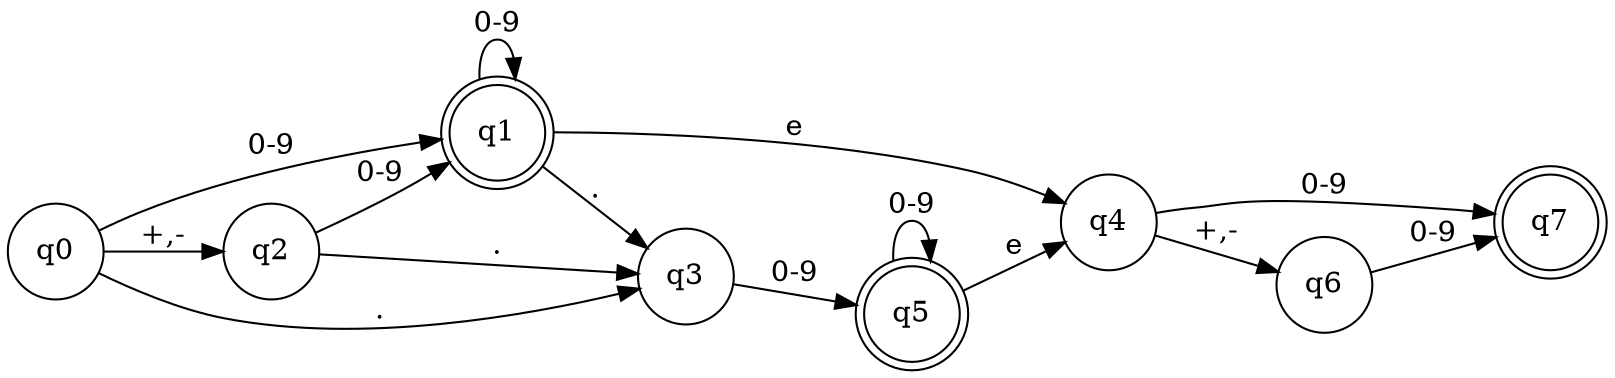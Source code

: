 digraph Comma3_Dot {
rankdir=LR;
node [shape = doublecircle];
 q1;  q5;  q7; 
 node [shape = circle];
q4 -> q6 [ label = "+,-" ] 
q0 -> q2 [ label = "+,-" ] 
q2 -> q3 [ label = "." ] 
q0 -> q3 [ label = "." ] 
q1 -> q3 [ label = "." ] 
q0 -> q1 [ label = "0-9" ] 
q1 -> q1 [ label = "0-9" ] 
q2 -> q1 [ label = "0-9" ] 
q3 -> q5 [ label = "0-9" ] 
q4 -> q7 [ label = "0-9" ] 
q5 -> q5 [ label = "0-9" ] 
q6 -> q7 [ label = "0-9" ] 
q5 -> q4 [ label = "e" ] 
q1 -> q4 [ label = "e" ] 

}
